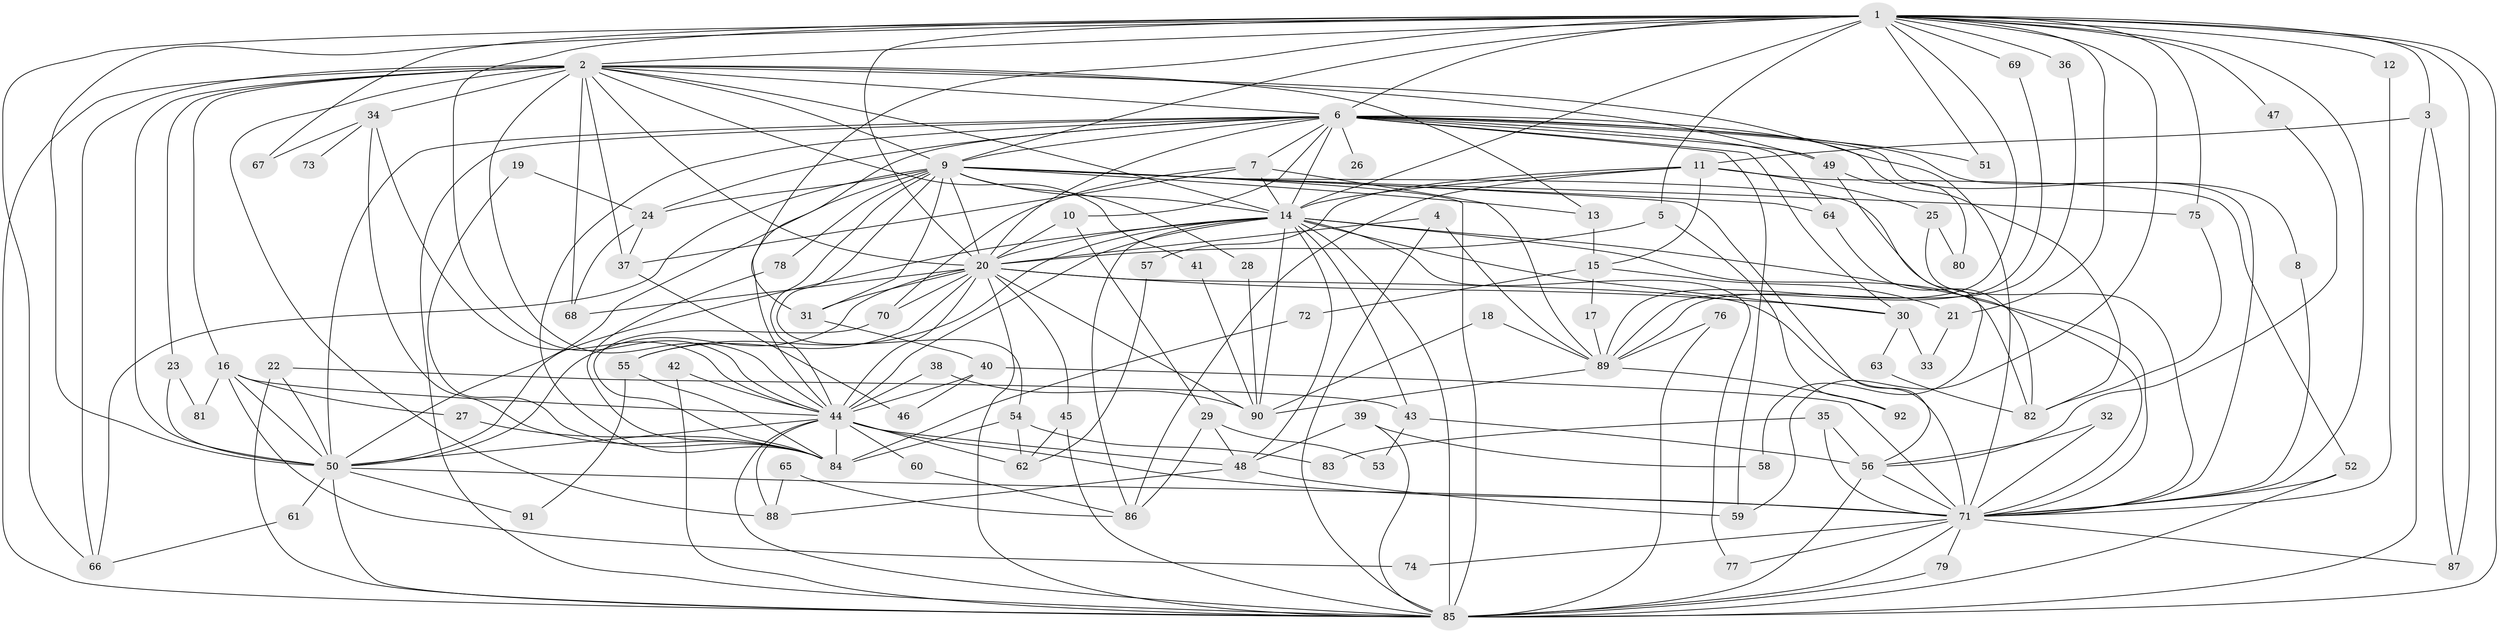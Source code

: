 // original degree distribution, {25: 0.007692307692307693, 23: 0.007692307692307693, 22: 0.023076923076923078, 21: 0.015384615384615385, 27: 0.007692307692307693, 15: 0.007692307692307693, 19: 0.007692307692307693, 4: 0.08461538461538462, 5: 0.06153846153846154, 3: 0.19230769230769232, 2: 0.5307692307692308, 7: 0.038461538461538464, 10: 0.007692307692307693, 11: 0.007692307692307693}
// Generated by graph-tools (version 1.1) at 2025/36/03/04/25 23:36:37]
// undirected, 92 vertices, 229 edges
graph export_dot {
  node [color=gray90,style=filled];
  1;
  2;
  3;
  4;
  5;
  6;
  7;
  8;
  9;
  10;
  11;
  12;
  13;
  14;
  15;
  16;
  17;
  18;
  19;
  20;
  21;
  22;
  23;
  24;
  25;
  26;
  27;
  28;
  29;
  30;
  31;
  32;
  33;
  34;
  35;
  36;
  37;
  38;
  39;
  40;
  41;
  42;
  43;
  44;
  45;
  46;
  47;
  48;
  49;
  50;
  51;
  52;
  53;
  54;
  55;
  56;
  57;
  58;
  59;
  60;
  61;
  62;
  63;
  64;
  65;
  66;
  67;
  68;
  69;
  70;
  71;
  72;
  73;
  74;
  75;
  76;
  77;
  78;
  79;
  80;
  81;
  82;
  83;
  84;
  85;
  86;
  87;
  88;
  89;
  90;
  91;
  92;
  1 -- 2 [weight=1.0];
  1 -- 3 [weight=1.0];
  1 -- 5 [weight=1.0];
  1 -- 6 [weight=2.0];
  1 -- 9 [weight=1.0];
  1 -- 12 [weight=1.0];
  1 -- 14 [weight=1.0];
  1 -- 20 [weight=2.0];
  1 -- 21 [weight=1.0];
  1 -- 31 [weight=1.0];
  1 -- 36 [weight=1.0];
  1 -- 44 [weight=1.0];
  1 -- 47 [weight=1.0];
  1 -- 50 [weight=1.0];
  1 -- 51 [weight=1.0];
  1 -- 59 [weight=1.0];
  1 -- 66 [weight=1.0];
  1 -- 67 [weight=1.0];
  1 -- 69 [weight=1.0];
  1 -- 71 [weight=1.0];
  1 -- 75 [weight=1.0];
  1 -- 85 [weight=1.0];
  1 -- 87 [weight=1.0];
  1 -- 89 [weight=1.0];
  2 -- 6 [weight=1.0];
  2 -- 9 [weight=1.0];
  2 -- 13 [weight=1.0];
  2 -- 14 [weight=1.0];
  2 -- 16 [weight=1.0];
  2 -- 20 [weight=1.0];
  2 -- 23 [weight=1.0];
  2 -- 34 [weight=1.0];
  2 -- 37 [weight=1.0];
  2 -- 41 [weight=1.0];
  2 -- 44 [weight=1.0];
  2 -- 49 [weight=1.0];
  2 -- 50 [weight=1.0];
  2 -- 66 [weight=1.0];
  2 -- 68 [weight=1.0];
  2 -- 71 [weight=1.0];
  2 -- 85 [weight=1.0];
  2 -- 88 [weight=1.0];
  3 -- 11 [weight=1.0];
  3 -- 85 [weight=1.0];
  3 -- 87 [weight=1.0];
  4 -- 20 [weight=1.0];
  4 -- 85 [weight=1.0];
  4 -- 89 [weight=1.0];
  5 -- 20 [weight=1.0];
  5 -- 92 [weight=1.0];
  6 -- 7 [weight=1.0];
  6 -- 8 [weight=1.0];
  6 -- 9 [weight=1.0];
  6 -- 10 [weight=1.0];
  6 -- 14 [weight=1.0];
  6 -- 20 [weight=1.0];
  6 -- 24 [weight=2.0];
  6 -- 26 [weight=1.0];
  6 -- 30 [weight=1.0];
  6 -- 44 [weight=1.0];
  6 -- 49 [weight=1.0];
  6 -- 50 [weight=1.0];
  6 -- 51 [weight=2.0];
  6 -- 59 [weight=1.0];
  6 -- 64 [weight=1.0];
  6 -- 71 [weight=1.0];
  6 -- 82 [weight=1.0];
  6 -- 84 [weight=1.0];
  6 -- 85 [weight=1.0];
  7 -- 14 [weight=1.0];
  7 -- 37 [weight=1.0];
  7 -- 70 [weight=1.0];
  7 -- 89 [weight=1.0];
  8 -- 71 [weight=1.0];
  9 -- 13 [weight=1.0];
  9 -- 14 [weight=1.0];
  9 -- 20 [weight=2.0];
  9 -- 24 [weight=1.0];
  9 -- 28 [weight=1.0];
  9 -- 31 [weight=1.0];
  9 -- 44 [weight=1.0];
  9 -- 50 [weight=2.0];
  9 -- 54 [weight=1.0];
  9 -- 56 [weight=1.0];
  9 -- 64 [weight=1.0];
  9 -- 66 [weight=1.0];
  9 -- 71 [weight=1.0];
  9 -- 75 [weight=2.0];
  9 -- 78 [weight=1.0];
  9 -- 85 [weight=1.0];
  10 -- 20 [weight=1.0];
  10 -- 29 [weight=1.0];
  11 -- 14 [weight=1.0];
  11 -- 15 [weight=1.0];
  11 -- 25 [weight=1.0];
  11 -- 52 [weight=1.0];
  11 -- 57 [weight=1.0];
  11 -- 86 [weight=1.0];
  12 -- 71 [weight=1.0];
  13 -- 15 [weight=1.0];
  14 -- 20 [weight=1.0];
  14 -- 30 [weight=1.0];
  14 -- 43 [weight=1.0];
  14 -- 44 [weight=2.0];
  14 -- 48 [weight=1.0];
  14 -- 50 [weight=1.0];
  14 -- 55 [weight=1.0];
  14 -- 71 [weight=1.0];
  14 -- 77 [weight=1.0];
  14 -- 82 [weight=1.0];
  14 -- 85 [weight=2.0];
  14 -- 86 [weight=1.0];
  14 -- 90 [weight=1.0];
  15 -- 17 [weight=1.0];
  15 -- 21 [weight=1.0];
  15 -- 72 [weight=1.0];
  16 -- 27 [weight=1.0];
  16 -- 44 [weight=1.0];
  16 -- 50 [weight=1.0];
  16 -- 74 [weight=1.0];
  16 -- 81 [weight=1.0];
  17 -- 89 [weight=1.0];
  18 -- 89 [weight=1.0];
  18 -- 90 [weight=1.0];
  19 -- 24 [weight=1.0];
  19 -- 84 [weight=1.0];
  20 -- 30 [weight=1.0];
  20 -- 31 [weight=1.0];
  20 -- 44 [weight=2.0];
  20 -- 45 [weight=1.0];
  20 -- 50 [weight=1.0];
  20 -- 55 [weight=1.0];
  20 -- 68 [weight=1.0];
  20 -- 70 [weight=1.0];
  20 -- 71 [weight=1.0];
  20 -- 85 [weight=1.0];
  20 -- 90 [weight=1.0];
  21 -- 33 [weight=1.0];
  22 -- 43 [weight=1.0];
  22 -- 50 [weight=1.0];
  22 -- 85 [weight=1.0];
  23 -- 50 [weight=1.0];
  23 -- 81 [weight=1.0];
  24 -- 37 [weight=1.0];
  24 -- 68 [weight=1.0];
  25 -- 71 [weight=1.0];
  25 -- 80 [weight=1.0];
  27 -- 84 [weight=1.0];
  28 -- 90 [weight=1.0];
  29 -- 48 [weight=1.0];
  29 -- 53 [weight=1.0];
  29 -- 86 [weight=1.0];
  30 -- 33 [weight=1.0];
  30 -- 63 [weight=1.0];
  31 -- 40 [weight=1.0];
  32 -- 56 [weight=1.0];
  32 -- 71 [weight=1.0];
  34 -- 44 [weight=1.0];
  34 -- 67 [weight=1.0];
  34 -- 73 [weight=1.0];
  34 -- 84 [weight=1.0];
  35 -- 56 [weight=1.0];
  35 -- 71 [weight=1.0];
  35 -- 83 [weight=1.0];
  36 -- 89 [weight=1.0];
  37 -- 46 [weight=1.0];
  38 -- 44 [weight=1.0];
  38 -- 90 [weight=1.0];
  39 -- 48 [weight=1.0];
  39 -- 58 [weight=1.0];
  39 -- 85 [weight=1.0];
  40 -- 44 [weight=1.0];
  40 -- 46 [weight=1.0];
  40 -- 71 [weight=1.0];
  41 -- 90 [weight=1.0];
  42 -- 44 [weight=1.0];
  42 -- 85 [weight=1.0];
  43 -- 53 [weight=1.0];
  43 -- 56 [weight=1.0];
  44 -- 48 [weight=1.0];
  44 -- 50 [weight=1.0];
  44 -- 60 [weight=1.0];
  44 -- 62 [weight=1.0];
  44 -- 71 [weight=1.0];
  44 -- 84 [weight=1.0];
  44 -- 85 [weight=1.0];
  44 -- 88 [weight=1.0];
  45 -- 62 [weight=1.0];
  45 -- 85 [weight=1.0];
  47 -- 56 [weight=1.0];
  48 -- 59 [weight=1.0];
  48 -- 88 [weight=1.0];
  49 -- 58 [weight=1.0];
  49 -- 80 [weight=1.0];
  50 -- 61 [weight=1.0];
  50 -- 71 [weight=1.0];
  50 -- 85 [weight=1.0];
  50 -- 91 [weight=1.0];
  52 -- 71 [weight=1.0];
  52 -- 85 [weight=1.0];
  54 -- 62 [weight=1.0];
  54 -- 83 [weight=1.0];
  54 -- 84 [weight=2.0];
  55 -- 84 [weight=1.0];
  55 -- 91 [weight=1.0];
  56 -- 71 [weight=1.0];
  56 -- 85 [weight=1.0];
  57 -- 62 [weight=1.0];
  60 -- 86 [weight=1.0];
  61 -- 66 [weight=1.0];
  63 -- 82 [weight=1.0];
  64 -- 82 [weight=1.0];
  65 -- 86 [weight=1.0];
  65 -- 88 [weight=1.0];
  69 -- 89 [weight=1.0];
  70 -- 84 [weight=1.0];
  71 -- 74 [weight=2.0];
  71 -- 77 [weight=1.0];
  71 -- 79 [weight=1.0];
  71 -- 85 [weight=2.0];
  71 -- 87 [weight=1.0];
  72 -- 84 [weight=1.0];
  75 -- 82 [weight=1.0];
  76 -- 85 [weight=1.0];
  76 -- 89 [weight=1.0];
  78 -- 84 [weight=1.0];
  79 -- 85 [weight=1.0];
  89 -- 90 [weight=1.0];
  89 -- 92 [weight=1.0];
}
